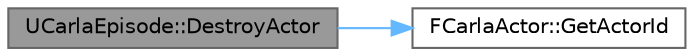 digraph "UCarlaEpisode::DestroyActor"
{
 // INTERACTIVE_SVG=YES
 // LATEX_PDF_SIZE
  bgcolor="transparent";
  edge [fontname=Helvetica,fontsize=10,labelfontname=Helvetica,labelfontsize=10];
  node [fontname=Helvetica,fontsize=10,shape=box,height=0.2,width=0.4];
  rankdir="LR";
  Node1 [id="Node000001",label="UCarlaEpisode::DestroyActor",height=0.2,width=0.4,color="gray40", fillcolor="grey60", style="filled", fontcolor="black",tooltip=" "];
  Node1 -> Node2 [id="edge1_Node000001_Node000002",color="steelblue1",style="solid",tooltip=" "];
  Node2 [id="Node000002",label="FCarlaActor::GetActorId",height=0.2,width=0.4,color="grey40", fillcolor="white", style="filled",URL="$dc/dde/classFCarlaActor.html#aca3d1a4bfcb5e0ae1974b7206933d665",tooltip=" "];
}
